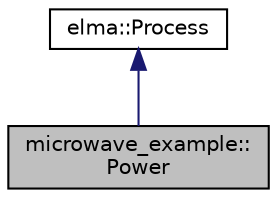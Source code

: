 digraph "microwave_example::Power"
{
  edge [fontname="Helvetica",fontsize="10",labelfontname="Helvetica",labelfontsize="10"];
  node [fontname="Helvetica",fontsize="10",shape=record];
  Node2 [label="microwave_example::\lPower",height=0.2,width=0.4,color="black", fillcolor="grey75", style="filled", fontcolor="black"];
  Node3 -> Node2 [dir="back",color="midnightblue",fontsize="10",style="solid",fontname="Helvetica"];
  Node3 [label="elma::Process",height=0.2,width=0.4,color="black", fillcolor="white", style="filled",URL="$classelma_1_1Process.html",tooltip="An abstract base class for processes. "];
}
